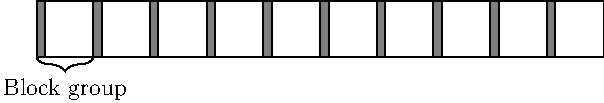 unitsize(1cm);

real W = 10;
real H = 1;

int groups = 10;
real GW = W/groups;
real inodefrac = 0.15;
real IW = GW*inodefrac;

for (int i = 0; i < groups; ++i) {
    draw((i*GW,0)--((i+1)*GW,0)--((i+1)*GW,H)--(i*GW,H)--cycle);
    fill((i*GW,0)--(i*GW+IW,0)--(i*GW+IW,H)--(i*GW,H)--cycle, gray);
    draw((i*GW,0)--(i*GW+IW,0)--(i*GW+IW,H)--(i*GW,H)--cycle);
}

draw(brace((0,0), (GW,0), -0.25));
label("Block group", (GW/2, -0.25), S);

draw((0,0)--(W,0)--(W,H)--(0,H)--cycle);
